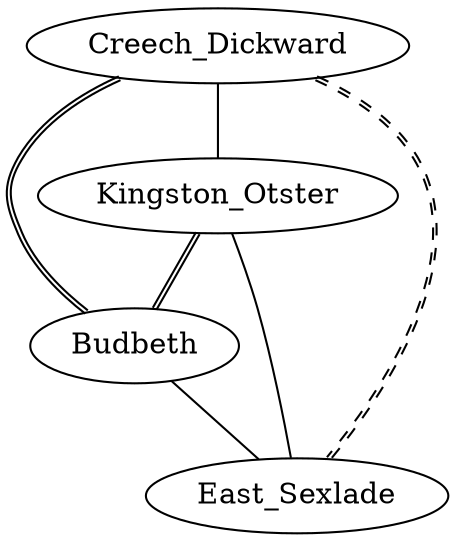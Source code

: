 graph Towns {
    Kingston_Otster
    Budbeth
    Creech_Dickward
    East_Sexlade
    Creech_Dickward -- Budbeth [color="black:black"]
    Kingston_Otster -- Budbeth [color="black:black"]
    Creech_Dickward -- Kingston_Otster 
    Budbeth -- East_Sexlade 
    Creech_Dickward -- East_Sexlade [style="dashed",color="black:black"]
    East_Sexlade -- Kingston_Otster 
}
